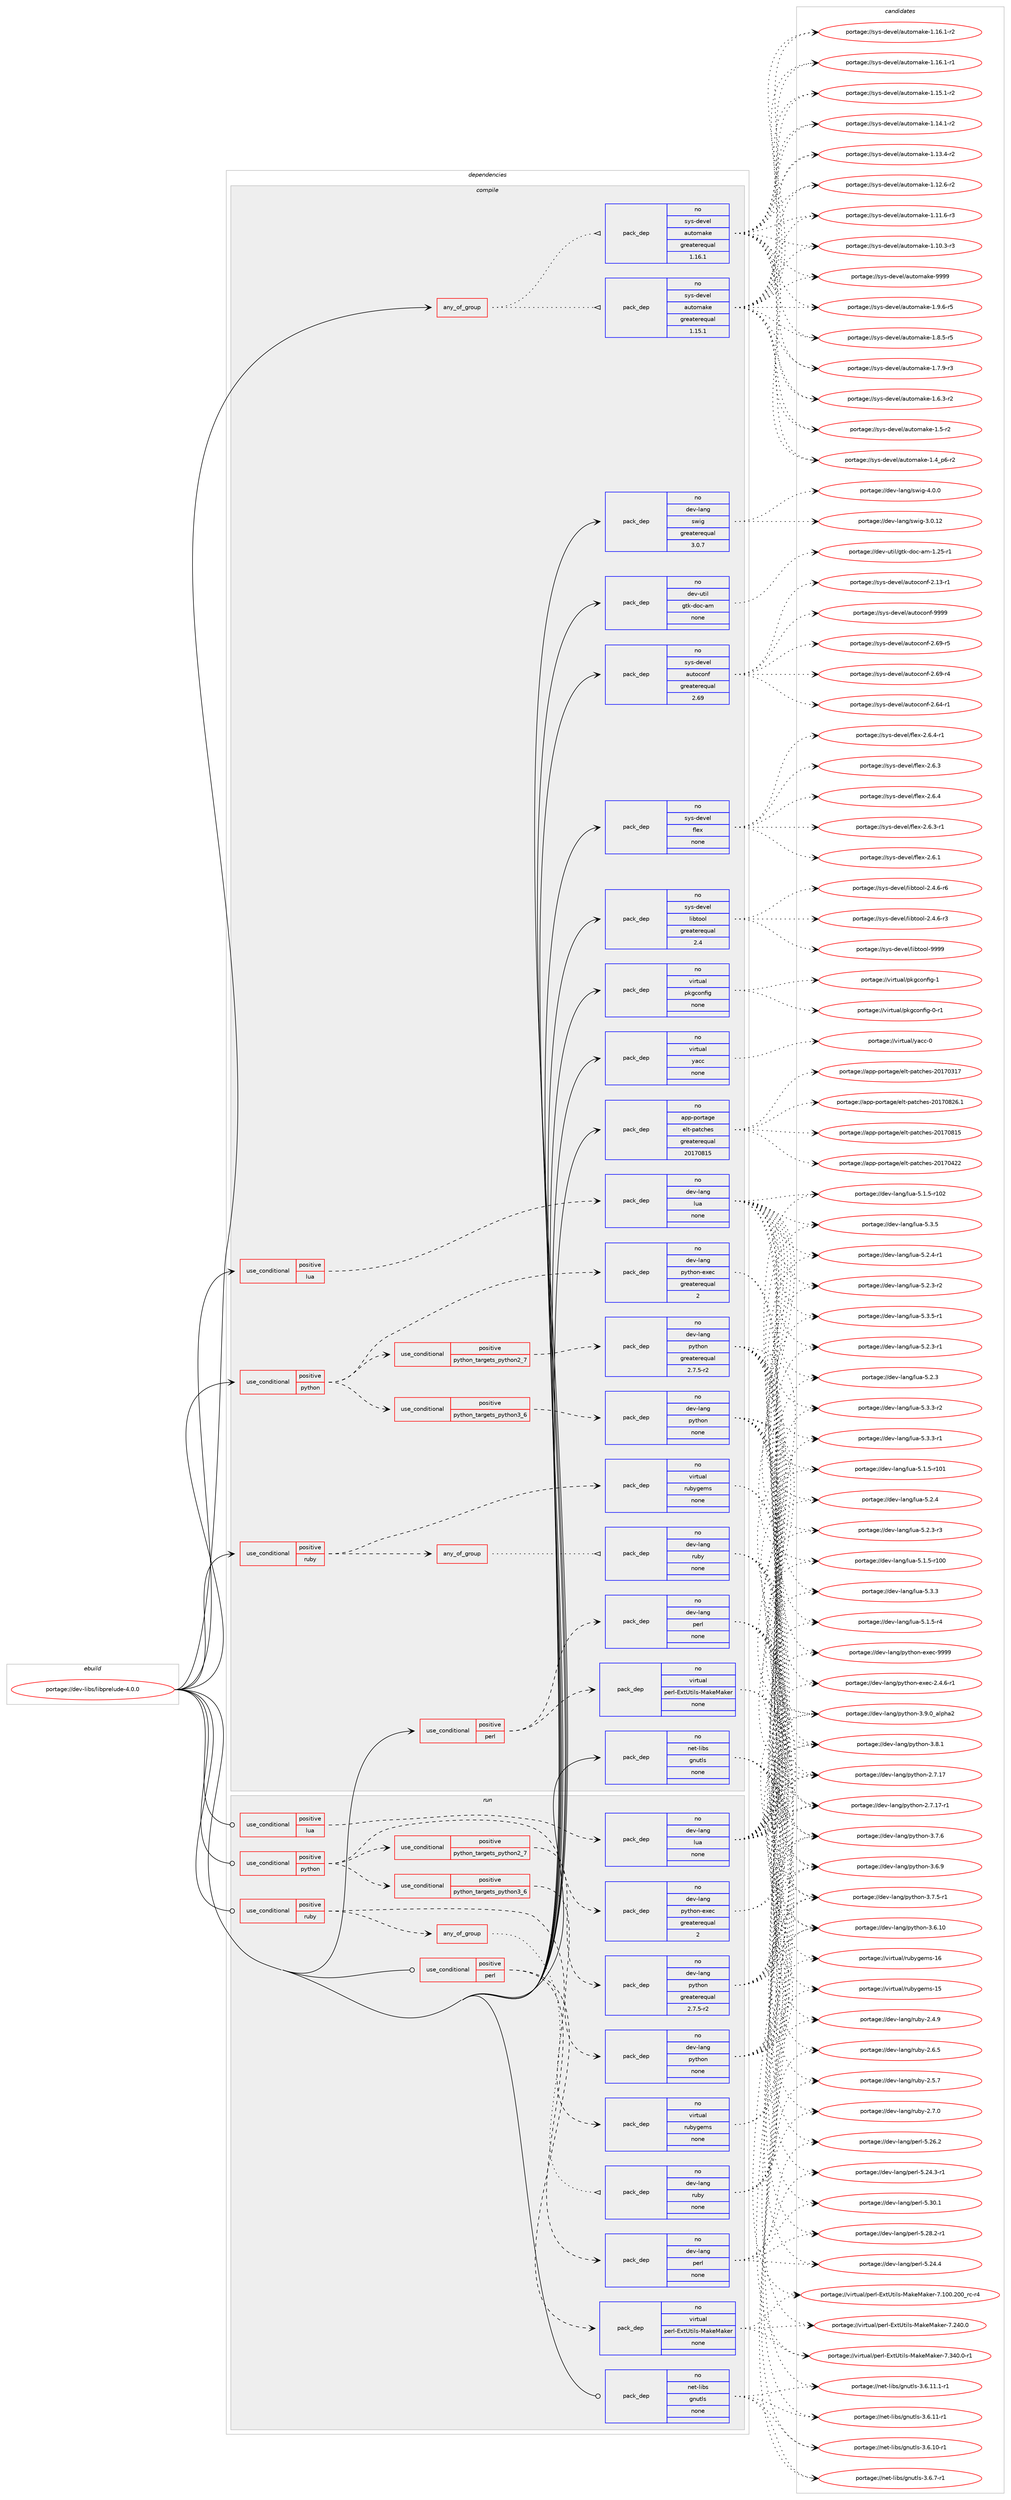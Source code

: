 digraph prolog {

# *************
# Graph options
# *************

newrank=true;
concentrate=true;
compound=true;
graph [rankdir=LR,fontname=Helvetica,fontsize=10,ranksep=1.5];#, ranksep=2.5, nodesep=0.2];
edge  [arrowhead=vee];
node  [fontname=Helvetica,fontsize=10];

# **********
# The ebuild
# **********

subgraph cluster_leftcol {
color=gray;
label=<<i>ebuild</i>>;
id [label="portage://dev-libs/libprelude-4.0.0", color=red, width=4, href="../dev-libs/libprelude-4.0.0.svg"];
}

# ****************
# The dependencies
# ****************

subgraph cluster_midcol {
color=gray;
label=<<i>dependencies</i>>;
subgraph cluster_compile {
fillcolor="#eeeeee";
style=filled;
label=<<i>compile</i>>;
subgraph any5008 {
dependency511164 [label=<<TABLE BORDER="0" CELLBORDER="1" CELLSPACING="0" CELLPADDING="4"><TR><TD CELLPADDING="10">any_of_group</TD></TR></TABLE>>, shape=none, color=red];subgraph pack380959 {
dependency511165 [label=<<TABLE BORDER="0" CELLBORDER="1" CELLSPACING="0" CELLPADDING="4" WIDTH="220"><TR><TD ROWSPAN="6" CELLPADDING="30">pack_dep</TD></TR><TR><TD WIDTH="110">no</TD></TR><TR><TD>sys-devel</TD></TR><TR><TD>automake</TD></TR><TR><TD>greaterequal</TD></TR><TR><TD>1.16.1</TD></TR></TABLE>>, shape=none, color=blue];
}
dependency511164:e -> dependency511165:w [weight=20,style="dotted",arrowhead="oinv"];
subgraph pack380960 {
dependency511166 [label=<<TABLE BORDER="0" CELLBORDER="1" CELLSPACING="0" CELLPADDING="4" WIDTH="220"><TR><TD ROWSPAN="6" CELLPADDING="30">pack_dep</TD></TR><TR><TD WIDTH="110">no</TD></TR><TR><TD>sys-devel</TD></TR><TR><TD>automake</TD></TR><TR><TD>greaterequal</TD></TR><TR><TD>1.15.1</TD></TR></TABLE>>, shape=none, color=blue];
}
dependency511164:e -> dependency511166:w [weight=20,style="dotted",arrowhead="oinv"];
}
id:e -> dependency511164:w [weight=20,style="solid",arrowhead="vee"];
subgraph cond124962 {
dependency511167 [label=<<TABLE BORDER="0" CELLBORDER="1" CELLSPACING="0" CELLPADDING="4"><TR><TD ROWSPAN="3" CELLPADDING="10">use_conditional</TD></TR><TR><TD>positive</TD></TR><TR><TD>lua</TD></TR></TABLE>>, shape=none, color=red];
subgraph pack380961 {
dependency511168 [label=<<TABLE BORDER="0" CELLBORDER="1" CELLSPACING="0" CELLPADDING="4" WIDTH="220"><TR><TD ROWSPAN="6" CELLPADDING="30">pack_dep</TD></TR><TR><TD WIDTH="110">no</TD></TR><TR><TD>dev-lang</TD></TR><TR><TD>lua</TD></TR><TR><TD>none</TD></TR><TR><TD></TD></TR></TABLE>>, shape=none, color=blue];
}
dependency511167:e -> dependency511168:w [weight=20,style="dashed",arrowhead="vee"];
}
id:e -> dependency511167:w [weight=20,style="solid",arrowhead="vee"];
subgraph cond124963 {
dependency511169 [label=<<TABLE BORDER="0" CELLBORDER="1" CELLSPACING="0" CELLPADDING="4"><TR><TD ROWSPAN="3" CELLPADDING="10">use_conditional</TD></TR><TR><TD>positive</TD></TR><TR><TD>perl</TD></TR></TABLE>>, shape=none, color=red];
subgraph pack380962 {
dependency511170 [label=<<TABLE BORDER="0" CELLBORDER="1" CELLSPACING="0" CELLPADDING="4" WIDTH="220"><TR><TD ROWSPAN="6" CELLPADDING="30">pack_dep</TD></TR><TR><TD WIDTH="110">no</TD></TR><TR><TD>dev-lang</TD></TR><TR><TD>perl</TD></TR><TR><TD>none</TD></TR><TR><TD></TD></TR></TABLE>>, shape=none, color=blue];
}
dependency511169:e -> dependency511170:w [weight=20,style="dashed",arrowhead="vee"];
subgraph pack380963 {
dependency511171 [label=<<TABLE BORDER="0" CELLBORDER="1" CELLSPACING="0" CELLPADDING="4" WIDTH="220"><TR><TD ROWSPAN="6" CELLPADDING="30">pack_dep</TD></TR><TR><TD WIDTH="110">no</TD></TR><TR><TD>virtual</TD></TR><TR><TD>perl-ExtUtils-MakeMaker</TD></TR><TR><TD>none</TD></TR><TR><TD></TD></TR></TABLE>>, shape=none, color=blue];
}
dependency511169:e -> dependency511171:w [weight=20,style="dashed",arrowhead="vee"];
}
id:e -> dependency511169:w [weight=20,style="solid",arrowhead="vee"];
subgraph cond124964 {
dependency511172 [label=<<TABLE BORDER="0" CELLBORDER="1" CELLSPACING="0" CELLPADDING="4"><TR><TD ROWSPAN="3" CELLPADDING="10">use_conditional</TD></TR><TR><TD>positive</TD></TR><TR><TD>python</TD></TR></TABLE>>, shape=none, color=red];
subgraph cond124965 {
dependency511173 [label=<<TABLE BORDER="0" CELLBORDER="1" CELLSPACING="0" CELLPADDING="4"><TR><TD ROWSPAN="3" CELLPADDING="10">use_conditional</TD></TR><TR><TD>positive</TD></TR><TR><TD>python_targets_python2_7</TD></TR></TABLE>>, shape=none, color=red];
subgraph pack380964 {
dependency511174 [label=<<TABLE BORDER="0" CELLBORDER="1" CELLSPACING="0" CELLPADDING="4" WIDTH="220"><TR><TD ROWSPAN="6" CELLPADDING="30">pack_dep</TD></TR><TR><TD WIDTH="110">no</TD></TR><TR><TD>dev-lang</TD></TR><TR><TD>python</TD></TR><TR><TD>greaterequal</TD></TR><TR><TD>2.7.5-r2</TD></TR></TABLE>>, shape=none, color=blue];
}
dependency511173:e -> dependency511174:w [weight=20,style="dashed",arrowhead="vee"];
}
dependency511172:e -> dependency511173:w [weight=20,style="dashed",arrowhead="vee"];
subgraph cond124966 {
dependency511175 [label=<<TABLE BORDER="0" CELLBORDER="1" CELLSPACING="0" CELLPADDING="4"><TR><TD ROWSPAN="3" CELLPADDING="10">use_conditional</TD></TR><TR><TD>positive</TD></TR><TR><TD>python_targets_python3_6</TD></TR></TABLE>>, shape=none, color=red];
subgraph pack380965 {
dependency511176 [label=<<TABLE BORDER="0" CELLBORDER="1" CELLSPACING="0" CELLPADDING="4" WIDTH="220"><TR><TD ROWSPAN="6" CELLPADDING="30">pack_dep</TD></TR><TR><TD WIDTH="110">no</TD></TR><TR><TD>dev-lang</TD></TR><TR><TD>python</TD></TR><TR><TD>none</TD></TR><TR><TD></TD></TR></TABLE>>, shape=none, color=blue];
}
dependency511175:e -> dependency511176:w [weight=20,style="dashed",arrowhead="vee"];
}
dependency511172:e -> dependency511175:w [weight=20,style="dashed",arrowhead="vee"];
subgraph pack380966 {
dependency511177 [label=<<TABLE BORDER="0" CELLBORDER="1" CELLSPACING="0" CELLPADDING="4" WIDTH="220"><TR><TD ROWSPAN="6" CELLPADDING="30">pack_dep</TD></TR><TR><TD WIDTH="110">no</TD></TR><TR><TD>dev-lang</TD></TR><TR><TD>python-exec</TD></TR><TR><TD>greaterequal</TD></TR><TR><TD>2</TD></TR></TABLE>>, shape=none, color=blue];
}
dependency511172:e -> dependency511177:w [weight=20,style="dashed",arrowhead="vee"];
}
id:e -> dependency511172:w [weight=20,style="solid",arrowhead="vee"];
subgraph cond124967 {
dependency511178 [label=<<TABLE BORDER="0" CELLBORDER="1" CELLSPACING="0" CELLPADDING="4"><TR><TD ROWSPAN="3" CELLPADDING="10">use_conditional</TD></TR><TR><TD>positive</TD></TR><TR><TD>ruby</TD></TR></TABLE>>, shape=none, color=red];
subgraph any5009 {
dependency511179 [label=<<TABLE BORDER="0" CELLBORDER="1" CELLSPACING="0" CELLPADDING="4"><TR><TD CELLPADDING="10">any_of_group</TD></TR></TABLE>>, shape=none, color=red];subgraph pack380967 {
dependency511180 [label=<<TABLE BORDER="0" CELLBORDER="1" CELLSPACING="0" CELLPADDING="4" WIDTH="220"><TR><TD ROWSPAN="6" CELLPADDING="30">pack_dep</TD></TR><TR><TD WIDTH="110">no</TD></TR><TR><TD>dev-lang</TD></TR><TR><TD>ruby</TD></TR><TR><TD>none</TD></TR><TR><TD></TD></TR></TABLE>>, shape=none, color=blue];
}
dependency511179:e -> dependency511180:w [weight=20,style="dotted",arrowhead="oinv"];
}
dependency511178:e -> dependency511179:w [weight=20,style="dashed",arrowhead="vee"];
subgraph pack380968 {
dependency511181 [label=<<TABLE BORDER="0" CELLBORDER="1" CELLSPACING="0" CELLPADDING="4" WIDTH="220"><TR><TD ROWSPAN="6" CELLPADDING="30">pack_dep</TD></TR><TR><TD WIDTH="110">no</TD></TR><TR><TD>virtual</TD></TR><TR><TD>rubygems</TD></TR><TR><TD>none</TD></TR><TR><TD></TD></TR></TABLE>>, shape=none, color=blue];
}
dependency511178:e -> dependency511181:w [weight=20,style="dashed",arrowhead="vee"];
}
id:e -> dependency511178:w [weight=20,style="solid",arrowhead="vee"];
subgraph pack380969 {
dependency511182 [label=<<TABLE BORDER="0" CELLBORDER="1" CELLSPACING="0" CELLPADDING="4" WIDTH="220"><TR><TD ROWSPAN="6" CELLPADDING="30">pack_dep</TD></TR><TR><TD WIDTH="110">no</TD></TR><TR><TD>app-portage</TD></TR><TR><TD>elt-patches</TD></TR><TR><TD>greaterequal</TD></TR><TR><TD>20170815</TD></TR></TABLE>>, shape=none, color=blue];
}
id:e -> dependency511182:w [weight=20,style="solid",arrowhead="vee"];
subgraph pack380970 {
dependency511183 [label=<<TABLE BORDER="0" CELLBORDER="1" CELLSPACING="0" CELLPADDING="4" WIDTH="220"><TR><TD ROWSPAN="6" CELLPADDING="30">pack_dep</TD></TR><TR><TD WIDTH="110">no</TD></TR><TR><TD>dev-lang</TD></TR><TR><TD>swig</TD></TR><TR><TD>greaterequal</TD></TR><TR><TD>3.0.7</TD></TR></TABLE>>, shape=none, color=blue];
}
id:e -> dependency511183:w [weight=20,style="solid",arrowhead="vee"];
subgraph pack380971 {
dependency511184 [label=<<TABLE BORDER="0" CELLBORDER="1" CELLSPACING="0" CELLPADDING="4" WIDTH="220"><TR><TD ROWSPAN="6" CELLPADDING="30">pack_dep</TD></TR><TR><TD WIDTH="110">no</TD></TR><TR><TD>dev-util</TD></TR><TR><TD>gtk-doc-am</TD></TR><TR><TD>none</TD></TR><TR><TD></TD></TR></TABLE>>, shape=none, color=blue];
}
id:e -> dependency511184:w [weight=20,style="solid",arrowhead="vee"];
subgraph pack380972 {
dependency511185 [label=<<TABLE BORDER="0" CELLBORDER="1" CELLSPACING="0" CELLPADDING="4" WIDTH="220"><TR><TD ROWSPAN="6" CELLPADDING="30">pack_dep</TD></TR><TR><TD WIDTH="110">no</TD></TR><TR><TD>net-libs</TD></TR><TR><TD>gnutls</TD></TR><TR><TD>none</TD></TR><TR><TD></TD></TR></TABLE>>, shape=none, color=blue];
}
id:e -> dependency511185:w [weight=20,style="solid",arrowhead="vee"];
subgraph pack380973 {
dependency511186 [label=<<TABLE BORDER="0" CELLBORDER="1" CELLSPACING="0" CELLPADDING="4" WIDTH="220"><TR><TD ROWSPAN="6" CELLPADDING="30">pack_dep</TD></TR><TR><TD WIDTH="110">no</TD></TR><TR><TD>sys-devel</TD></TR><TR><TD>autoconf</TD></TR><TR><TD>greaterequal</TD></TR><TR><TD>2.69</TD></TR></TABLE>>, shape=none, color=blue];
}
id:e -> dependency511186:w [weight=20,style="solid",arrowhead="vee"];
subgraph pack380974 {
dependency511187 [label=<<TABLE BORDER="0" CELLBORDER="1" CELLSPACING="0" CELLPADDING="4" WIDTH="220"><TR><TD ROWSPAN="6" CELLPADDING="30">pack_dep</TD></TR><TR><TD WIDTH="110">no</TD></TR><TR><TD>sys-devel</TD></TR><TR><TD>flex</TD></TR><TR><TD>none</TD></TR><TR><TD></TD></TR></TABLE>>, shape=none, color=blue];
}
id:e -> dependency511187:w [weight=20,style="solid",arrowhead="vee"];
subgraph pack380975 {
dependency511188 [label=<<TABLE BORDER="0" CELLBORDER="1" CELLSPACING="0" CELLPADDING="4" WIDTH="220"><TR><TD ROWSPAN="6" CELLPADDING="30">pack_dep</TD></TR><TR><TD WIDTH="110">no</TD></TR><TR><TD>sys-devel</TD></TR><TR><TD>libtool</TD></TR><TR><TD>greaterequal</TD></TR><TR><TD>2.4</TD></TR></TABLE>>, shape=none, color=blue];
}
id:e -> dependency511188:w [weight=20,style="solid",arrowhead="vee"];
subgraph pack380976 {
dependency511189 [label=<<TABLE BORDER="0" CELLBORDER="1" CELLSPACING="0" CELLPADDING="4" WIDTH="220"><TR><TD ROWSPAN="6" CELLPADDING="30">pack_dep</TD></TR><TR><TD WIDTH="110">no</TD></TR><TR><TD>virtual</TD></TR><TR><TD>pkgconfig</TD></TR><TR><TD>none</TD></TR><TR><TD></TD></TR></TABLE>>, shape=none, color=blue];
}
id:e -> dependency511189:w [weight=20,style="solid",arrowhead="vee"];
subgraph pack380977 {
dependency511190 [label=<<TABLE BORDER="0" CELLBORDER="1" CELLSPACING="0" CELLPADDING="4" WIDTH="220"><TR><TD ROWSPAN="6" CELLPADDING="30">pack_dep</TD></TR><TR><TD WIDTH="110">no</TD></TR><TR><TD>virtual</TD></TR><TR><TD>yacc</TD></TR><TR><TD>none</TD></TR><TR><TD></TD></TR></TABLE>>, shape=none, color=blue];
}
id:e -> dependency511190:w [weight=20,style="solid",arrowhead="vee"];
}
subgraph cluster_compileandrun {
fillcolor="#eeeeee";
style=filled;
label=<<i>compile and run</i>>;
}
subgraph cluster_run {
fillcolor="#eeeeee";
style=filled;
label=<<i>run</i>>;
subgraph cond124968 {
dependency511191 [label=<<TABLE BORDER="0" CELLBORDER="1" CELLSPACING="0" CELLPADDING="4"><TR><TD ROWSPAN="3" CELLPADDING="10">use_conditional</TD></TR><TR><TD>positive</TD></TR><TR><TD>lua</TD></TR></TABLE>>, shape=none, color=red];
subgraph pack380978 {
dependency511192 [label=<<TABLE BORDER="0" CELLBORDER="1" CELLSPACING="0" CELLPADDING="4" WIDTH="220"><TR><TD ROWSPAN="6" CELLPADDING="30">pack_dep</TD></TR><TR><TD WIDTH="110">no</TD></TR><TR><TD>dev-lang</TD></TR><TR><TD>lua</TD></TR><TR><TD>none</TD></TR><TR><TD></TD></TR></TABLE>>, shape=none, color=blue];
}
dependency511191:e -> dependency511192:w [weight=20,style="dashed",arrowhead="vee"];
}
id:e -> dependency511191:w [weight=20,style="solid",arrowhead="odot"];
subgraph cond124969 {
dependency511193 [label=<<TABLE BORDER="0" CELLBORDER="1" CELLSPACING="0" CELLPADDING="4"><TR><TD ROWSPAN="3" CELLPADDING="10">use_conditional</TD></TR><TR><TD>positive</TD></TR><TR><TD>perl</TD></TR></TABLE>>, shape=none, color=red];
subgraph pack380979 {
dependency511194 [label=<<TABLE BORDER="0" CELLBORDER="1" CELLSPACING="0" CELLPADDING="4" WIDTH="220"><TR><TD ROWSPAN="6" CELLPADDING="30">pack_dep</TD></TR><TR><TD WIDTH="110">no</TD></TR><TR><TD>dev-lang</TD></TR><TR><TD>perl</TD></TR><TR><TD>none</TD></TR><TR><TD></TD></TR></TABLE>>, shape=none, color=blue];
}
dependency511193:e -> dependency511194:w [weight=20,style="dashed",arrowhead="vee"];
subgraph pack380980 {
dependency511195 [label=<<TABLE BORDER="0" CELLBORDER="1" CELLSPACING="0" CELLPADDING="4" WIDTH="220"><TR><TD ROWSPAN="6" CELLPADDING="30">pack_dep</TD></TR><TR><TD WIDTH="110">no</TD></TR><TR><TD>virtual</TD></TR><TR><TD>perl-ExtUtils-MakeMaker</TD></TR><TR><TD>none</TD></TR><TR><TD></TD></TR></TABLE>>, shape=none, color=blue];
}
dependency511193:e -> dependency511195:w [weight=20,style="dashed",arrowhead="vee"];
}
id:e -> dependency511193:w [weight=20,style="solid",arrowhead="odot"];
subgraph cond124970 {
dependency511196 [label=<<TABLE BORDER="0" CELLBORDER="1" CELLSPACING="0" CELLPADDING="4"><TR><TD ROWSPAN="3" CELLPADDING="10">use_conditional</TD></TR><TR><TD>positive</TD></TR><TR><TD>python</TD></TR></TABLE>>, shape=none, color=red];
subgraph cond124971 {
dependency511197 [label=<<TABLE BORDER="0" CELLBORDER="1" CELLSPACING="0" CELLPADDING="4"><TR><TD ROWSPAN="3" CELLPADDING="10">use_conditional</TD></TR><TR><TD>positive</TD></TR><TR><TD>python_targets_python2_7</TD></TR></TABLE>>, shape=none, color=red];
subgraph pack380981 {
dependency511198 [label=<<TABLE BORDER="0" CELLBORDER="1" CELLSPACING="0" CELLPADDING="4" WIDTH="220"><TR><TD ROWSPAN="6" CELLPADDING="30">pack_dep</TD></TR><TR><TD WIDTH="110">no</TD></TR><TR><TD>dev-lang</TD></TR><TR><TD>python</TD></TR><TR><TD>greaterequal</TD></TR><TR><TD>2.7.5-r2</TD></TR></TABLE>>, shape=none, color=blue];
}
dependency511197:e -> dependency511198:w [weight=20,style="dashed",arrowhead="vee"];
}
dependency511196:e -> dependency511197:w [weight=20,style="dashed",arrowhead="vee"];
subgraph cond124972 {
dependency511199 [label=<<TABLE BORDER="0" CELLBORDER="1" CELLSPACING="0" CELLPADDING="4"><TR><TD ROWSPAN="3" CELLPADDING="10">use_conditional</TD></TR><TR><TD>positive</TD></TR><TR><TD>python_targets_python3_6</TD></TR></TABLE>>, shape=none, color=red];
subgraph pack380982 {
dependency511200 [label=<<TABLE BORDER="0" CELLBORDER="1" CELLSPACING="0" CELLPADDING="4" WIDTH="220"><TR><TD ROWSPAN="6" CELLPADDING="30">pack_dep</TD></TR><TR><TD WIDTH="110">no</TD></TR><TR><TD>dev-lang</TD></TR><TR><TD>python</TD></TR><TR><TD>none</TD></TR><TR><TD></TD></TR></TABLE>>, shape=none, color=blue];
}
dependency511199:e -> dependency511200:w [weight=20,style="dashed",arrowhead="vee"];
}
dependency511196:e -> dependency511199:w [weight=20,style="dashed",arrowhead="vee"];
subgraph pack380983 {
dependency511201 [label=<<TABLE BORDER="0" CELLBORDER="1" CELLSPACING="0" CELLPADDING="4" WIDTH="220"><TR><TD ROWSPAN="6" CELLPADDING="30">pack_dep</TD></TR><TR><TD WIDTH="110">no</TD></TR><TR><TD>dev-lang</TD></TR><TR><TD>python-exec</TD></TR><TR><TD>greaterequal</TD></TR><TR><TD>2</TD></TR></TABLE>>, shape=none, color=blue];
}
dependency511196:e -> dependency511201:w [weight=20,style="dashed",arrowhead="vee"];
}
id:e -> dependency511196:w [weight=20,style="solid",arrowhead="odot"];
subgraph cond124973 {
dependency511202 [label=<<TABLE BORDER="0" CELLBORDER="1" CELLSPACING="0" CELLPADDING="4"><TR><TD ROWSPAN="3" CELLPADDING="10">use_conditional</TD></TR><TR><TD>positive</TD></TR><TR><TD>ruby</TD></TR></TABLE>>, shape=none, color=red];
subgraph any5010 {
dependency511203 [label=<<TABLE BORDER="0" CELLBORDER="1" CELLSPACING="0" CELLPADDING="4"><TR><TD CELLPADDING="10">any_of_group</TD></TR></TABLE>>, shape=none, color=red];subgraph pack380984 {
dependency511204 [label=<<TABLE BORDER="0" CELLBORDER="1" CELLSPACING="0" CELLPADDING="4" WIDTH="220"><TR><TD ROWSPAN="6" CELLPADDING="30">pack_dep</TD></TR><TR><TD WIDTH="110">no</TD></TR><TR><TD>dev-lang</TD></TR><TR><TD>ruby</TD></TR><TR><TD>none</TD></TR><TR><TD></TD></TR></TABLE>>, shape=none, color=blue];
}
dependency511203:e -> dependency511204:w [weight=20,style="dotted",arrowhead="oinv"];
}
dependency511202:e -> dependency511203:w [weight=20,style="dashed",arrowhead="vee"];
subgraph pack380985 {
dependency511205 [label=<<TABLE BORDER="0" CELLBORDER="1" CELLSPACING="0" CELLPADDING="4" WIDTH="220"><TR><TD ROWSPAN="6" CELLPADDING="30">pack_dep</TD></TR><TR><TD WIDTH="110">no</TD></TR><TR><TD>virtual</TD></TR><TR><TD>rubygems</TD></TR><TR><TD>none</TD></TR><TR><TD></TD></TR></TABLE>>, shape=none, color=blue];
}
dependency511202:e -> dependency511205:w [weight=20,style="dashed",arrowhead="vee"];
}
id:e -> dependency511202:w [weight=20,style="solid",arrowhead="odot"];
subgraph pack380986 {
dependency511206 [label=<<TABLE BORDER="0" CELLBORDER="1" CELLSPACING="0" CELLPADDING="4" WIDTH="220"><TR><TD ROWSPAN="6" CELLPADDING="30">pack_dep</TD></TR><TR><TD WIDTH="110">no</TD></TR><TR><TD>net-libs</TD></TR><TR><TD>gnutls</TD></TR><TR><TD>none</TD></TR><TR><TD></TD></TR></TABLE>>, shape=none, color=blue];
}
id:e -> dependency511206:w [weight=20,style="solid",arrowhead="odot"];
}
}

# **************
# The candidates
# **************

subgraph cluster_choices {
rank=same;
color=gray;
label=<<i>candidates</i>>;

subgraph choice380959 {
color=black;
nodesep=1;
choice115121115451001011181011084797117116111109971071014557575757 [label="portage://sys-devel/automake-9999", color=red, width=4,href="../sys-devel/automake-9999.svg"];
choice115121115451001011181011084797117116111109971071014549465746544511453 [label="portage://sys-devel/automake-1.9.6-r5", color=red, width=4,href="../sys-devel/automake-1.9.6-r5.svg"];
choice115121115451001011181011084797117116111109971071014549465646534511453 [label="portage://sys-devel/automake-1.8.5-r5", color=red, width=4,href="../sys-devel/automake-1.8.5-r5.svg"];
choice115121115451001011181011084797117116111109971071014549465546574511451 [label="portage://sys-devel/automake-1.7.9-r3", color=red, width=4,href="../sys-devel/automake-1.7.9-r3.svg"];
choice115121115451001011181011084797117116111109971071014549465446514511450 [label="portage://sys-devel/automake-1.6.3-r2", color=red, width=4,href="../sys-devel/automake-1.6.3-r2.svg"];
choice11512111545100101118101108479711711611110997107101454946534511450 [label="portage://sys-devel/automake-1.5-r2", color=red, width=4,href="../sys-devel/automake-1.5-r2.svg"];
choice115121115451001011181011084797117116111109971071014549465295112544511450 [label="portage://sys-devel/automake-1.4_p6-r2", color=red, width=4,href="../sys-devel/automake-1.4_p6-r2.svg"];
choice11512111545100101118101108479711711611110997107101454946495446494511450 [label="portage://sys-devel/automake-1.16.1-r2", color=red, width=4,href="../sys-devel/automake-1.16.1-r2.svg"];
choice11512111545100101118101108479711711611110997107101454946495446494511449 [label="portage://sys-devel/automake-1.16.1-r1", color=red, width=4,href="../sys-devel/automake-1.16.1-r1.svg"];
choice11512111545100101118101108479711711611110997107101454946495346494511450 [label="portage://sys-devel/automake-1.15.1-r2", color=red, width=4,href="../sys-devel/automake-1.15.1-r2.svg"];
choice11512111545100101118101108479711711611110997107101454946495246494511450 [label="portage://sys-devel/automake-1.14.1-r2", color=red, width=4,href="../sys-devel/automake-1.14.1-r2.svg"];
choice11512111545100101118101108479711711611110997107101454946495146524511450 [label="portage://sys-devel/automake-1.13.4-r2", color=red, width=4,href="../sys-devel/automake-1.13.4-r2.svg"];
choice11512111545100101118101108479711711611110997107101454946495046544511450 [label="portage://sys-devel/automake-1.12.6-r2", color=red, width=4,href="../sys-devel/automake-1.12.6-r2.svg"];
choice11512111545100101118101108479711711611110997107101454946494946544511451 [label="portage://sys-devel/automake-1.11.6-r3", color=red, width=4,href="../sys-devel/automake-1.11.6-r3.svg"];
choice11512111545100101118101108479711711611110997107101454946494846514511451 [label="portage://sys-devel/automake-1.10.3-r3", color=red, width=4,href="../sys-devel/automake-1.10.3-r3.svg"];
dependency511165:e -> choice115121115451001011181011084797117116111109971071014557575757:w [style=dotted,weight="100"];
dependency511165:e -> choice115121115451001011181011084797117116111109971071014549465746544511453:w [style=dotted,weight="100"];
dependency511165:e -> choice115121115451001011181011084797117116111109971071014549465646534511453:w [style=dotted,weight="100"];
dependency511165:e -> choice115121115451001011181011084797117116111109971071014549465546574511451:w [style=dotted,weight="100"];
dependency511165:e -> choice115121115451001011181011084797117116111109971071014549465446514511450:w [style=dotted,weight="100"];
dependency511165:e -> choice11512111545100101118101108479711711611110997107101454946534511450:w [style=dotted,weight="100"];
dependency511165:e -> choice115121115451001011181011084797117116111109971071014549465295112544511450:w [style=dotted,weight="100"];
dependency511165:e -> choice11512111545100101118101108479711711611110997107101454946495446494511450:w [style=dotted,weight="100"];
dependency511165:e -> choice11512111545100101118101108479711711611110997107101454946495446494511449:w [style=dotted,weight="100"];
dependency511165:e -> choice11512111545100101118101108479711711611110997107101454946495346494511450:w [style=dotted,weight="100"];
dependency511165:e -> choice11512111545100101118101108479711711611110997107101454946495246494511450:w [style=dotted,weight="100"];
dependency511165:e -> choice11512111545100101118101108479711711611110997107101454946495146524511450:w [style=dotted,weight="100"];
dependency511165:e -> choice11512111545100101118101108479711711611110997107101454946495046544511450:w [style=dotted,weight="100"];
dependency511165:e -> choice11512111545100101118101108479711711611110997107101454946494946544511451:w [style=dotted,weight="100"];
dependency511165:e -> choice11512111545100101118101108479711711611110997107101454946494846514511451:w [style=dotted,weight="100"];
}
subgraph choice380960 {
color=black;
nodesep=1;
choice115121115451001011181011084797117116111109971071014557575757 [label="portage://sys-devel/automake-9999", color=red, width=4,href="../sys-devel/automake-9999.svg"];
choice115121115451001011181011084797117116111109971071014549465746544511453 [label="portage://sys-devel/automake-1.9.6-r5", color=red, width=4,href="../sys-devel/automake-1.9.6-r5.svg"];
choice115121115451001011181011084797117116111109971071014549465646534511453 [label="portage://sys-devel/automake-1.8.5-r5", color=red, width=4,href="../sys-devel/automake-1.8.5-r5.svg"];
choice115121115451001011181011084797117116111109971071014549465546574511451 [label="portage://sys-devel/automake-1.7.9-r3", color=red, width=4,href="../sys-devel/automake-1.7.9-r3.svg"];
choice115121115451001011181011084797117116111109971071014549465446514511450 [label="portage://sys-devel/automake-1.6.3-r2", color=red, width=4,href="../sys-devel/automake-1.6.3-r2.svg"];
choice11512111545100101118101108479711711611110997107101454946534511450 [label="portage://sys-devel/automake-1.5-r2", color=red, width=4,href="../sys-devel/automake-1.5-r2.svg"];
choice115121115451001011181011084797117116111109971071014549465295112544511450 [label="portage://sys-devel/automake-1.4_p6-r2", color=red, width=4,href="../sys-devel/automake-1.4_p6-r2.svg"];
choice11512111545100101118101108479711711611110997107101454946495446494511450 [label="portage://sys-devel/automake-1.16.1-r2", color=red, width=4,href="../sys-devel/automake-1.16.1-r2.svg"];
choice11512111545100101118101108479711711611110997107101454946495446494511449 [label="portage://sys-devel/automake-1.16.1-r1", color=red, width=4,href="../sys-devel/automake-1.16.1-r1.svg"];
choice11512111545100101118101108479711711611110997107101454946495346494511450 [label="portage://sys-devel/automake-1.15.1-r2", color=red, width=4,href="../sys-devel/automake-1.15.1-r2.svg"];
choice11512111545100101118101108479711711611110997107101454946495246494511450 [label="portage://sys-devel/automake-1.14.1-r2", color=red, width=4,href="../sys-devel/automake-1.14.1-r2.svg"];
choice11512111545100101118101108479711711611110997107101454946495146524511450 [label="portage://sys-devel/automake-1.13.4-r2", color=red, width=4,href="../sys-devel/automake-1.13.4-r2.svg"];
choice11512111545100101118101108479711711611110997107101454946495046544511450 [label="portage://sys-devel/automake-1.12.6-r2", color=red, width=4,href="../sys-devel/automake-1.12.6-r2.svg"];
choice11512111545100101118101108479711711611110997107101454946494946544511451 [label="portage://sys-devel/automake-1.11.6-r3", color=red, width=4,href="../sys-devel/automake-1.11.6-r3.svg"];
choice11512111545100101118101108479711711611110997107101454946494846514511451 [label="portage://sys-devel/automake-1.10.3-r3", color=red, width=4,href="../sys-devel/automake-1.10.3-r3.svg"];
dependency511166:e -> choice115121115451001011181011084797117116111109971071014557575757:w [style=dotted,weight="100"];
dependency511166:e -> choice115121115451001011181011084797117116111109971071014549465746544511453:w [style=dotted,weight="100"];
dependency511166:e -> choice115121115451001011181011084797117116111109971071014549465646534511453:w [style=dotted,weight="100"];
dependency511166:e -> choice115121115451001011181011084797117116111109971071014549465546574511451:w [style=dotted,weight="100"];
dependency511166:e -> choice115121115451001011181011084797117116111109971071014549465446514511450:w [style=dotted,weight="100"];
dependency511166:e -> choice11512111545100101118101108479711711611110997107101454946534511450:w [style=dotted,weight="100"];
dependency511166:e -> choice115121115451001011181011084797117116111109971071014549465295112544511450:w [style=dotted,weight="100"];
dependency511166:e -> choice11512111545100101118101108479711711611110997107101454946495446494511450:w [style=dotted,weight="100"];
dependency511166:e -> choice11512111545100101118101108479711711611110997107101454946495446494511449:w [style=dotted,weight="100"];
dependency511166:e -> choice11512111545100101118101108479711711611110997107101454946495346494511450:w [style=dotted,weight="100"];
dependency511166:e -> choice11512111545100101118101108479711711611110997107101454946495246494511450:w [style=dotted,weight="100"];
dependency511166:e -> choice11512111545100101118101108479711711611110997107101454946495146524511450:w [style=dotted,weight="100"];
dependency511166:e -> choice11512111545100101118101108479711711611110997107101454946495046544511450:w [style=dotted,weight="100"];
dependency511166:e -> choice11512111545100101118101108479711711611110997107101454946494946544511451:w [style=dotted,weight="100"];
dependency511166:e -> choice11512111545100101118101108479711711611110997107101454946494846514511451:w [style=dotted,weight="100"];
}
subgraph choice380961 {
color=black;
nodesep=1;
choice100101118451089711010347108117974553465146534511449 [label="portage://dev-lang/lua-5.3.5-r1", color=red, width=4,href="../dev-lang/lua-5.3.5-r1.svg"];
choice10010111845108971101034710811797455346514653 [label="portage://dev-lang/lua-5.3.5", color=red, width=4,href="../dev-lang/lua-5.3.5.svg"];
choice100101118451089711010347108117974553465146514511450 [label="portage://dev-lang/lua-5.3.3-r2", color=red, width=4,href="../dev-lang/lua-5.3.3-r2.svg"];
choice100101118451089711010347108117974553465146514511449 [label="portage://dev-lang/lua-5.3.3-r1", color=red, width=4,href="../dev-lang/lua-5.3.3-r1.svg"];
choice10010111845108971101034710811797455346514651 [label="portage://dev-lang/lua-5.3.3", color=red, width=4,href="../dev-lang/lua-5.3.3.svg"];
choice100101118451089711010347108117974553465046524511449 [label="portage://dev-lang/lua-5.2.4-r1", color=red, width=4,href="../dev-lang/lua-5.2.4-r1.svg"];
choice10010111845108971101034710811797455346504652 [label="portage://dev-lang/lua-5.2.4", color=red, width=4,href="../dev-lang/lua-5.2.4.svg"];
choice100101118451089711010347108117974553465046514511451 [label="portage://dev-lang/lua-5.2.3-r3", color=red, width=4,href="../dev-lang/lua-5.2.3-r3.svg"];
choice100101118451089711010347108117974553465046514511450 [label="portage://dev-lang/lua-5.2.3-r2", color=red, width=4,href="../dev-lang/lua-5.2.3-r2.svg"];
choice100101118451089711010347108117974553465046514511449 [label="portage://dev-lang/lua-5.2.3-r1", color=red, width=4,href="../dev-lang/lua-5.2.3-r1.svg"];
choice10010111845108971101034710811797455346504651 [label="portage://dev-lang/lua-5.2.3", color=red, width=4,href="../dev-lang/lua-5.2.3.svg"];
choice100101118451089711010347108117974553464946534511452 [label="portage://dev-lang/lua-5.1.5-r4", color=red, width=4,href="../dev-lang/lua-5.1.5-r4.svg"];
choice1001011184510897110103471081179745534649465345114494850 [label="portage://dev-lang/lua-5.1.5-r102", color=red, width=4,href="../dev-lang/lua-5.1.5-r102.svg"];
choice1001011184510897110103471081179745534649465345114494849 [label="portage://dev-lang/lua-5.1.5-r101", color=red, width=4,href="../dev-lang/lua-5.1.5-r101.svg"];
choice1001011184510897110103471081179745534649465345114494848 [label="portage://dev-lang/lua-5.1.5-r100", color=red, width=4,href="../dev-lang/lua-5.1.5-r100.svg"];
dependency511168:e -> choice100101118451089711010347108117974553465146534511449:w [style=dotted,weight="100"];
dependency511168:e -> choice10010111845108971101034710811797455346514653:w [style=dotted,weight="100"];
dependency511168:e -> choice100101118451089711010347108117974553465146514511450:w [style=dotted,weight="100"];
dependency511168:e -> choice100101118451089711010347108117974553465146514511449:w [style=dotted,weight="100"];
dependency511168:e -> choice10010111845108971101034710811797455346514651:w [style=dotted,weight="100"];
dependency511168:e -> choice100101118451089711010347108117974553465046524511449:w [style=dotted,weight="100"];
dependency511168:e -> choice10010111845108971101034710811797455346504652:w [style=dotted,weight="100"];
dependency511168:e -> choice100101118451089711010347108117974553465046514511451:w [style=dotted,weight="100"];
dependency511168:e -> choice100101118451089711010347108117974553465046514511450:w [style=dotted,weight="100"];
dependency511168:e -> choice100101118451089711010347108117974553465046514511449:w [style=dotted,weight="100"];
dependency511168:e -> choice10010111845108971101034710811797455346504651:w [style=dotted,weight="100"];
dependency511168:e -> choice100101118451089711010347108117974553464946534511452:w [style=dotted,weight="100"];
dependency511168:e -> choice1001011184510897110103471081179745534649465345114494850:w [style=dotted,weight="100"];
dependency511168:e -> choice1001011184510897110103471081179745534649465345114494849:w [style=dotted,weight="100"];
dependency511168:e -> choice1001011184510897110103471081179745534649465345114494848:w [style=dotted,weight="100"];
}
subgraph choice380962 {
color=black;
nodesep=1;
choice10010111845108971101034711210111410845534651484649 [label="portage://dev-lang/perl-5.30.1", color=red, width=4,href="../dev-lang/perl-5.30.1.svg"];
choice100101118451089711010347112101114108455346505646504511449 [label="portage://dev-lang/perl-5.28.2-r1", color=red, width=4,href="../dev-lang/perl-5.28.2-r1.svg"];
choice10010111845108971101034711210111410845534650544650 [label="portage://dev-lang/perl-5.26.2", color=red, width=4,href="../dev-lang/perl-5.26.2.svg"];
choice10010111845108971101034711210111410845534650524652 [label="portage://dev-lang/perl-5.24.4", color=red, width=4,href="../dev-lang/perl-5.24.4.svg"];
choice100101118451089711010347112101114108455346505246514511449 [label="portage://dev-lang/perl-5.24.3-r1", color=red, width=4,href="../dev-lang/perl-5.24.3-r1.svg"];
dependency511170:e -> choice10010111845108971101034711210111410845534651484649:w [style=dotted,weight="100"];
dependency511170:e -> choice100101118451089711010347112101114108455346505646504511449:w [style=dotted,weight="100"];
dependency511170:e -> choice10010111845108971101034711210111410845534650544650:w [style=dotted,weight="100"];
dependency511170:e -> choice10010111845108971101034711210111410845534650524652:w [style=dotted,weight="100"];
dependency511170:e -> choice100101118451089711010347112101114108455346505246514511449:w [style=dotted,weight="100"];
}
subgraph choice380963 {
color=black;
nodesep=1;
choice1181051141161179710847112101114108456912011685116105108115457797107101779710710111445554651524846484511449 [label="portage://virtual/perl-ExtUtils-MakeMaker-7.340.0-r1", color=red, width=4,href="../virtual/perl-ExtUtils-MakeMaker-7.340.0-r1.svg"];
choice118105114116117971084711210111410845691201168511610510811545779710710177971071011144555465052484648 [label="portage://virtual/perl-ExtUtils-MakeMaker-7.240.0", color=red, width=4,href="../virtual/perl-ExtUtils-MakeMaker-7.240.0.svg"];
choice118105114116117971084711210111410845691201168511610510811545779710710177971071011144555464948484650484895114994511452 [label="portage://virtual/perl-ExtUtils-MakeMaker-7.100.200_rc-r4", color=red, width=4,href="../virtual/perl-ExtUtils-MakeMaker-7.100.200_rc-r4.svg"];
dependency511171:e -> choice1181051141161179710847112101114108456912011685116105108115457797107101779710710111445554651524846484511449:w [style=dotted,weight="100"];
dependency511171:e -> choice118105114116117971084711210111410845691201168511610510811545779710710177971071011144555465052484648:w [style=dotted,weight="100"];
dependency511171:e -> choice118105114116117971084711210111410845691201168511610510811545779710710177971071011144555464948484650484895114994511452:w [style=dotted,weight="100"];
}
subgraph choice380964 {
color=black;
nodesep=1;
choice10010111845108971101034711212111610411111045514657464895971081121049750 [label="portage://dev-lang/python-3.9.0_alpha2", color=red, width=4,href="../dev-lang/python-3.9.0_alpha2.svg"];
choice100101118451089711010347112121116104111110455146564649 [label="portage://dev-lang/python-3.8.1", color=red, width=4,href="../dev-lang/python-3.8.1.svg"];
choice100101118451089711010347112121116104111110455146554654 [label="portage://dev-lang/python-3.7.6", color=red, width=4,href="../dev-lang/python-3.7.6.svg"];
choice1001011184510897110103471121211161041111104551465546534511449 [label="portage://dev-lang/python-3.7.5-r1", color=red, width=4,href="../dev-lang/python-3.7.5-r1.svg"];
choice100101118451089711010347112121116104111110455146544657 [label="portage://dev-lang/python-3.6.9", color=red, width=4,href="../dev-lang/python-3.6.9.svg"];
choice10010111845108971101034711212111610411111045514654464948 [label="portage://dev-lang/python-3.6.10", color=red, width=4,href="../dev-lang/python-3.6.10.svg"];
choice100101118451089711010347112121116104111110455046554649554511449 [label="portage://dev-lang/python-2.7.17-r1", color=red, width=4,href="../dev-lang/python-2.7.17-r1.svg"];
choice10010111845108971101034711212111610411111045504655464955 [label="portage://dev-lang/python-2.7.17", color=red, width=4,href="../dev-lang/python-2.7.17.svg"];
dependency511174:e -> choice10010111845108971101034711212111610411111045514657464895971081121049750:w [style=dotted,weight="100"];
dependency511174:e -> choice100101118451089711010347112121116104111110455146564649:w [style=dotted,weight="100"];
dependency511174:e -> choice100101118451089711010347112121116104111110455146554654:w [style=dotted,weight="100"];
dependency511174:e -> choice1001011184510897110103471121211161041111104551465546534511449:w [style=dotted,weight="100"];
dependency511174:e -> choice100101118451089711010347112121116104111110455146544657:w [style=dotted,weight="100"];
dependency511174:e -> choice10010111845108971101034711212111610411111045514654464948:w [style=dotted,weight="100"];
dependency511174:e -> choice100101118451089711010347112121116104111110455046554649554511449:w [style=dotted,weight="100"];
dependency511174:e -> choice10010111845108971101034711212111610411111045504655464955:w [style=dotted,weight="100"];
}
subgraph choice380965 {
color=black;
nodesep=1;
choice10010111845108971101034711212111610411111045514657464895971081121049750 [label="portage://dev-lang/python-3.9.0_alpha2", color=red, width=4,href="../dev-lang/python-3.9.0_alpha2.svg"];
choice100101118451089711010347112121116104111110455146564649 [label="portage://dev-lang/python-3.8.1", color=red, width=4,href="../dev-lang/python-3.8.1.svg"];
choice100101118451089711010347112121116104111110455146554654 [label="portage://dev-lang/python-3.7.6", color=red, width=4,href="../dev-lang/python-3.7.6.svg"];
choice1001011184510897110103471121211161041111104551465546534511449 [label="portage://dev-lang/python-3.7.5-r1", color=red, width=4,href="../dev-lang/python-3.7.5-r1.svg"];
choice100101118451089711010347112121116104111110455146544657 [label="portage://dev-lang/python-3.6.9", color=red, width=4,href="../dev-lang/python-3.6.9.svg"];
choice10010111845108971101034711212111610411111045514654464948 [label="portage://dev-lang/python-3.6.10", color=red, width=4,href="../dev-lang/python-3.6.10.svg"];
choice100101118451089711010347112121116104111110455046554649554511449 [label="portage://dev-lang/python-2.7.17-r1", color=red, width=4,href="../dev-lang/python-2.7.17-r1.svg"];
choice10010111845108971101034711212111610411111045504655464955 [label="portage://dev-lang/python-2.7.17", color=red, width=4,href="../dev-lang/python-2.7.17.svg"];
dependency511176:e -> choice10010111845108971101034711212111610411111045514657464895971081121049750:w [style=dotted,weight="100"];
dependency511176:e -> choice100101118451089711010347112121116104111110455146564649:w [style=dotted,weight="100"];
dependency511176:e -> choice100101118451089711010347112121116104111110455146554654:w [style=dotted,weight="100"];
dependency511176:e -> choice1001011184510897110103471121211161041111104551465546534511449:w [style=dotted,weight="100"];
dependency511176:e -> choice100101118451089711010347112121116104111110455146544657:w [style=dotted,weight="100"];
dependency511176:e -> choice10010111845108971101034711212111610411111045514654464948:w [style=dotted,weight="100"];
dependency511176:e -> choice100101118451089711010347112121116104111110455046554649554511449:w [style=dotted,weight="100"];
dependency511176:e -> choice10010111845108971101034711212111610411111045504655464955:w [style=dotted,weight="100"];
}
subgraph choice380966 {
color=black;
nodesep=1;
choice10010111845108971101034711212111610411111045101120101994557575757 [label="portage://dev-lang/python-exec-9999", color=red, width=4,href="../dev-lang/python-exec-9999.svg"];
choice10010111845108971101034711212111610411111045101120101994550465246544511449 [label="portage://dev-lang/python-exec-2.4.6-r1", color=red, width=4,href="../dev-lang/python-exec-2.4.6-r1.svg"];
dependency511177:e -> choice10010111845108971101034711212111610411111045101120101994557575757:w [style=dotted,weight="100"];
dependency511177:e -> choice10010111845108971101034711212111610411111045101120101994550465246544511449:w [style=dotted,weight="100"];
}
subgraph choice380967 {
color=black;
nodesep=1;
choice10010111845108971101034711411798121455046554648 [label="portage://dev-lang/ruby-2.7.0", color=red, width=4,href="../dev-lang/ruby-2.7.0.svg"];
choice10010111845108971101034711411798121455046544653 [label="portage://dev-lang/ruby-2.6.5", color=red, width=4,href="../dev-lang/ruby-2.6.5.svg"];
choice10010111845108971101034711411798121455046534655 [label="portage://dev-lang/ruby-2.5.7", color=red, width=4,href="../dev-lang/ruby-2.5.7.svg"];
choice10010111845108971101034711411798121455046524657 [label="portage://dev-lang/ruby-2.4.9", color=red, width=4,href="../dev-lang/ruby-2.4.9.svg"];
dependency511180:e -> choice10010111845108971101034711411798121455046554648:w [style=dotted,weight="100"];
dependency511180:e -> choice10010111845108971101034711411798121455046544653:w [style=dotted,weight="100"];
dependency511180:e -> choice10010111845108971101034711411798121455046534655:w [style=dotted,weight="100"];
dependency511180:e -> choice10010111845108971101034711411798121455046524657:w [style=dotted,weight="100"];
}
subgraph choice380968 {
color=black;
nodesep=1;
choice118105114116117971084711411798121103101109115454954 [label="portage://virtual/rubygems-16", color=red, width=4,href="../virtual/rubygems-16.svg"];
choice118105114116117971084711411798121103101109115454953 [label="portage://virtual/rubygems-15", color=red, width=4,href="../virtual/rubygems-15.svg"];
dependency511181:e -> choice118105114116117971084711411798121103101109115454954:w [style=dotted,weight="100"];
dependency511181:e -> choice118105114116117971084711411798121103101109115454953:w [style=dotted,weight="100"];
}
subgraph choice380969 {
color=black;
nodesep=1;
choice971121124511211111411697103101471011081164511297116991041011154550484955485650544649 [label="portage://app-portage/elt-patches-20170826.1", color=red, width=4,href="../app-portage/elt-patches-20170826.1.svg"];
choice97112112451121111141169710310147101108116451129711699104101115455048495548564953 [label="portage://app-portage/elt-patches-20170815", color=red, width=4,href="../app-portage/elt-patches-20170815.svg"];
choice97112112451121111141169710310147101108116451129711699104101115455048495548525050 [label="portage://app-portage/elt-patches-20170422", color=red, width=4,href="../app-portage/elt-patches-20170422.svg"];
choice97112112451121111141169710310147101108116451129711699104101115455048495548514955 [label="portage://app-portage/elt-patches-20170317", color=red, width=4,href="../app-portage/elt-patches-20170317.svg"];
dependency511182:e -> choice971121124511211111411697103101471011081164511297116991041011154550484955485650544649:w [style=dotted,weight="100"];
dependency511182:e -> choice97112112451121111141169710310147101108116451129711699104101115455048495548564953:w [style=dotted,weight="100"];
dependency511182:e -> choice97112112451121111141169710310147101108116451129711699104101115455048495548525050:w [style=dotted,weight="100"];
dependency511182:e -> choice97112112451121111141169710310147101108116451129711699104101115455048495548514955:w [style=dotted,weight="100"];
}
subgraph choice380970 {
color=black;
nodesep=1;
choice100101118451089711010347115119105103455246484648 [label="portage://dev-lang/swig-4.0.0", color=red, width=4,href="../dev-lang/swig-4.0.0.svg"];
choice10010111845108971101034711511910510345514648464950 [label="portage://dev-lang/swig-3.0.12", color=red, width=4,href="../dev-lang/swig-3.0.12.svg"];
dependency511183:e -> choice100101118451089711010347115119105103455246484648:w [style=dotted,weight="100"];
dependency511183:e -> choice10010111845108971101034711511910510345514648464950:w [style=dotted,weight="100"];
}
subgraph choice380971 {
color=black;
nodesep=1;
choice10010111845117116105108471031161074510011199459710945494650534511449 [label="portage://dev-util/gtk-doc-am-1.25-r1", color=red, width=4,href="../dev-util/gtk-doc-am-1.25-r1.svg"];
dependency511184:e -> choice10010111845117116105108471031161074510011199459710945494650534511449:w [style=dotted,weight="100"];
}
subgraph choice380972 {
color=black;
nodesep=1;
choice1101011164510810598115471031101171161081154551465446554511449 [label="portage://net-libs/gnutls-3.6.7-r1", color=red, width=4,href="../net-libs/gnutls-3.6.7-r1.svg"];
choice1101011164510810598115471031101171161081154551465446494946494511449 [label="portage://net-libs/gnutls-3.6.11.1-r1", color=red, width=4,href="../net-libs/gnutls-3.6.11.1-r1.svg"];
choice110101116451081059811547103110117116108115455146544649494511449 [label="portage://net-libs/gnutls-3.6.11-r1", color=red, width=4,href="../net-libs/gnutls-3.6.11-r1.svg"];
choice110101116451081059811547103110117116108115455146544649484511449 [label="portage://net-libs/gnutls-3.6.10-r1", color=red, width=4,href="../net-libs/gnutls-3.6.10-r1.svg"];
dependency511185:e -> choice1101011164510810598115471031101171161081154551465446554511449:w [style=dotted,weight="100"];
dependency511185:e -> choice1101011164510810598115471031101171161081154551465446494946494511449:w [style=dotted,weight="100"];
dependency511185:e -> choice110101116451081059811547103110117116108115455146544649494511449:w [style=dotted,weight="100"];
dependency511185:e -> choice110101116451081059811547103110117116108115455146544649484511449:w [style=dotted,weight="100"];
}
subgraph choice380973 {
color=black;
nodesep=1;
choice115121115451001011181011084797117116111991111101024557575757 [label="portage://sys-devel/autoconf-9999", color=red, width=4,href="../sys-devel/autoconf-9999.svg"];
choice1151211154510010111810110847971171161119911111010245504654574511453 [label="portage://sys-devel/autoconf-2.69-r5", color=red, width=4,href="../sys-devel/autoconf-2.69-r5.svg"];
choice1151211154510010111810110847971171161119911111010245504654574511452 [label="portage://sys-devel/autoconf-2.69-r4", color=red, width=4,href="../sys-devel/autoconf-2.69-r4.svg"];
choice1151211154510010111810110847971171161119911111010245504654524511449 [label="portage://sys-devel/autoconf-2.64-r1", color=red, width=4,href="../sys-devel/autoconf-2.64-r1.svg"];
choice1151211154510010111810110847971171161119911111010245504649514511449 [label="portage://sys-devel/autoconf-2.13-r1", color=red, width=4,href="../sys-devel/autoconf-2.13-r1.svg"];
dependency511186:e -> choice115121115451001011181011084797117116111991111101024557575757:w [style=dotted,weight="100"];
dependency511186:e -> choice1151211154510010111810110847971171161119911111010245504654574511453:w [style=dotted,weight="100"];
dependency511186:e -> choice1151211154510010111810110847971171161119911111010245504654574511452:w [style=dotted,weight="100"];
dependency511186:e -> choice1151211154510010111810110847971171161119911111010245504654524511449:w [style=dotted,weight="100"];
dependency511186:e -> choice1151211154510010111810110847971171161119911111010245504649514511449:w [style=dotted,weight="100"];
}
subgraph choice380974 {
color=black;
nodesep=1;
choice11512111545100101118101108471021081011204550465446524511449 [label="portage://sys-devel/flex-2.6.4-r1", color=red, width=4,href="../sys-devel/flex-2.6.4-r1.svg"];
choice1151211154510010111810110847102108101120455046544652 [label="portage://sys-devel/flex-2.6.4", color=red, width=4,href="../sys-devel/flex-2.6.4.svg"];
choice11512111545100101118101108471021081011204550465446514511449 [label="portage://sys-devel/flex-2.6.3-r1", color=red, width=4,href="../sys-devel/flex-2.6.3-r1.svg"];
choice1151211154510010111810110847102108101120455046544651 [label="portage://sys-devel/flex-2.6.3", color=red, width=4,href="../sys-devel/flex-2.6.3.svg"];
choice1151211154510010111810110847102108101120455046544649 [label="portage://sys-devel/flex-2.6.1", color=red, width=4,href="../sys-devel/flex-2.6.1.svg"];
dependency511187:e -> choice11512111545100101118101108471021081011204550465446524511449:w [style=dotted,weight="100"];
dependency511187:e -> choice1151211154510010111810110847102108101120455046544652:w [style=dotted,weight="100"];
dependency511187:e -> choice11512111545100101118101108471021081011204550465446514511449:w [style=dotted,weight="100"];
dependency511187:e -> choice1151211154510010111810110847102108101120455046544651:w [style=dotted,weight="100"];
dependency511187:e -> choice1151211154510010111810110847102108101120455046544649:w [style=dotted,weight="100"];
}
subgraph choice380975 {
color=black;
nodesep=1;
choice1151211154510010111810110847108105981161111111084557575757 [label="portage://sys-devel/libtool-9999", color=red, width=4,href="../sys-devel/libtool-9999.svg"];
choice1151211154510010111810110847108105981161111111084550465246544511454 [label="portage://sys-devel/libtool-2.4.6-r6", color=red, width=4,href="../sys-devel/libtool-2.4.6-r6.svg"];
choice1151211154510010111810110847108105981161111111084550465246544511451 [label="portage://sys-devel/libtool-2.4.6-r3", color=red, width=4,href="../sys-devel/libtool-2.4.6-r3.svg"];
dependency511188:e -> choice1151211154510010111810110847108105981161111111084557575757:w [style=dotted,weight="100"];
dependency511188:e -> choice1151211154510010111810110847108105981161111111084550465246544511454:w [style=dotted,weight="100"];
dependency511188:e -> choice1151211154510010111810110847108105981161111111084550465246544511451:w [style=dotted,weight="100"];
}
subgraph choice380976 {
color=black;
nodesep=1;
choice1181051141161179710847112107103991111101021051034549 [label="portage://virtual/pkgconfig-1", color=red, width=4,href="../virtual/pkgconfig-1.svg"];
choice11810511411611797108471121071039911111010210510345484511449 [label="portage://virtual/pkgconfig-0-r1", color=red, width=4,href="../virtual/pkgconfig-0-r1.svg"];
dependency511189:e -> choice1181051141161179710847112107103991111101021051034549:w [style=dotted,weight="100"];
dependency511189:e -> choice11810511411611797108471121071039911111010210510345484511449:w [style=dotted,weight="100"];
}
subgraph choice380977 {
color=black;
nodesep=1;
choice11810511411611797108471219799994548 [label="portage://virtual/yacc-0", color=red, width=4,href="../virtual/yacc-0.svg"];
dependency511190:e -> choice11810511411611797108471219799994548:w [style=dotted,weight="100"];
}
subgraph choice380978 {
color=black;
nodesep=1;
choice100101118451089711010347108117974553465146534511449 [label="portage://dev-lang/lua-5.3.5-r1", color=red, width=4,href="../dev-lang/lua-5.3.5-r1.svg"];
choice10010111845108971101034710811797455346514653 [label="portage://dev-lang/lua-5.3.5", color=red, width=4,href="../dev-lang/lua-5.3.5.svg"];
choice100101118451089711010347108117974553465146514511450 [label="portage://dev-lang/lua-5.3.3-r2", color=red, width=4,href="../dev-lang/lua-5.3.3-r2.svg"];
choice100101118451089711010347108117974553465146514511449 [label="portage://dev-lang/lua-5.3.3-r1", color=red, width=4,href="../dev-lang/lua-5.3.3-r1.svg"];
choice10010111845108971101034710811797455346514651 [label="portage://dev-lang/lua-5.3.3", color=red, width=4,href="../dev-lang/lua-5.3.3.svg"];
choice100101118451089711010347108117974553465046524511449 [label="portage://dev-lang/lua-5.2.4-r1", color=red, width=4,href="../dev-lang/lua-5.2.4-r1.svg"];
choice10010111845108971101034710811797455346504652 [label="portage://dev-lang/lua-5.2.4", color=red, width=4,href="../dev-lang/lua-5.2.4.svg"];
choice100101118451089711010347108117974553465046514511451 [label="portage://dev-lang/lua-5.2.3-r3", color=red, width=4,href="../dev-lang/lua-5.2.3-r3.svg"];
choice100101118451089711010347108117974553465046514511450 [label="portage://dev-lang/lua-5.2.3-r2", color=red, width=4,href="../dev-lang/lua-5.2.3-r2.svg"];
choice100101118451089711010347108117974553465046514511449 [label="portage://dev-lang/lua-5.2.3-r1", color=red, width=4,href="../dev-lang/lua-5.2.3-r1.svg"];
choice10010111845108971101034710811797455346504651 [label="portage://dev-lang/lua-5.2.3", color=red, width=4,href="../dev-lang/lua-5.2.3.svg"];
choice100101118451089711010347108117974553464946534511452 [label="portage://dev-lang/lua-5.1.5-r4", color=red, width=4,href="../dev-lang/lua-5.1.5-r4.svg"];
choice1001011184510897110103471081179745534649465345114494850 [label="portage://dev-lang/lua-5.1.5-r102", color=red, width=4,href="../dev-lang/lua-5.1.5-r102.svg"];
choice1001011184510897110103471081179745534649465345114494849 [label="portage://dev-lang/lua-5.1.5-r101", color=red, width=4,href="../dev-lang/lua-5.1.5-r101.svg"];
choice1001011184510897110103471081179745534649465345114494848 [label="portage://dev-lang/lua-5.1.5-r100", color=red, width=4,href="../dev-lang/lua-5.1.5-r100.svg"];
dependency511192:e -> choice100101118451089711010347108117974553465146534511449:w [style=dotted,weight="100"];
dependency511192:e -> choice10010111845108971101034710811797455346514653:w [style=dotted,weight="100"];
dependency511192:e -> choice100101118451089711010347108117974553465146514511450:w [style=dotted,weight="100"];
dependency511192:e -> choice100101118451089711010347108117974553465146514511449:w [style=dotted,weight="100"];
dependency511192:e -> choice10010111845108971101034710811797455346514651:w [style=dotted,weight="100"];
dependency511192:e -> choice100101118451089711010347108117974553465046524511449:w [style=dotted,weight="100"];
dependency511192:e -> choice10010111845108971101034710811797455346504652:w [style=dotted,weight="100"];
dependency511192:e -> choice100101118451089711010347108117974553465046514511451:w [style=dotted,weight="100"];
dependency511192:e -> choice100101118451089711010347108117974553465046514511450:w [style=dotted,weight="100"];
dependency511192:e -> choice100101118451089711010347108117974553465046514511449:w [style=dotted,weight="100"];
dependency511192:e -> choice10010111845108971101034710811797455346504651:w [style=dotted,weight="100"];
dependency511192:e -> choice100101118451089711010347108117974553464946534511452:w [style=dotted,weight="100"];
dependency511192:e -> choice1001011184510897110103471081179745534649465345114494850:w [style=dotted,weight="100"];
dependency511192:e -> choice1001011184510897110103471081179745534649465345114494849:w [style=dotted,weight="100"];
dependency511192:e -> choice1001011184510897110103471081179745534649465345114494848:w [style=dotted,weight="100"];
}
subgraph choice380979 {
color=black;
nodesep=1;
choice10010111845108971101034711210111410845534651484649 [label="portage://dev-lang/perl-5.30.1", color=red, width=4,href="../dev-lang/perl-5.30.1.svg"];
choice100101118451089711010347112101114108455346505646504511449 [label="portage://dev-lang/perl-5.28.2-r1", color=red, width=4,href="../dev-lang/perl-5.28.2-r1.svg"];
choice10010111845108971101034711210111410845534650544650 [label="portage://dev-lang/perl-5.26.2", color=red, width=4,href="../dev-lang/perl-5.26.2.svg"];
choice10010111845108971101034711210111410845534650524652 [label="portage://dev-lang/perl-5.24.4", color=red, width=4,href="../dev-lang/perl-5.24.4.svg"];
choice100101118451089711010347112101114108455346505246514511449 [label="portage://dev-lang/perl-5.24.3-r1", color=red, width=4,href="../dev-lang/perl-5.24.3-r1.svg"];
dependency511194:e -> choice10010111845108971101034711210111410845534651484649:w [style=dotted,weight="100"];
dependency511194:e -> choice100101118451089711010347112101114108455346505646504511449:w [style=dotted,weight="100"];
dependency511194:e -> choice10010111845108971101034711210111410845534650544650:w [style=dotted,weight="100"];
dependency511194:e -> choice10010111845108971101034711210111410845534650524652:w [style=dotted,weight="100"];
dependency511194:e -> choice100101118451089711010347112101114108455346505246514511449:w [style=dotted,weight="100"];
}
subgraph choice380980 {
color=black;
nodesep=1;
choice1181051141161179710847112101114108456912011685116105108115457797107101779710710111445554651524846484511449 [label="portage://virtual/perl-ExtUtils-MakeMaker-7.340.0-r1", color=red, width=4,href="../virtual/perl-ExtUtils-MakeMaker-7.340.0-r1.svg"];
choice118105114116117971084711210111410845691201168511610510811545779710710177971071011144555465052484648 [label="portage://virtual/perl-ExtUtils-MakeMaker-7.240.0", color=red, width=4,href="../virtual/perl-ExtUtils-MakeMaker-7.240.0.svg"];
choice118105114116117971084711210111410845691201168511610510811545779710710177971071011144555464948484650484895114994511452 [label="portage://virtual/perl-ExtUtils-MakeMaker-7.100.200_rc-r4", color=red, width=4,href="../virtual/perl-ExtUtils-MakeMaker-7.100.200_rc-r4.svg"];
dependency511195:e -> choice1181051141161179710847112101114108456912011685116105108115457797107101779710710111445554651524846484511449:w [style=dotted,weight="100"];
dependency511195:e -> choice118105114116117971084711210111410845691201168511610510811545779710710177971071011144555465052484648:w [style=dotted,weight="100"];
dependency511195:e -> choice118105114116117971084711210111410845691201168511610510811545779710710177971071011144555464948484650484895114994511452:w [style=dotted,weight="100"];
}
subgraph choice380981 {
color=black;
nodesep=1;
choice10010111845108971101034711212111610411111045514657464895971081121049750 [label="portage://dev-lang/python-3.9.0_alpha2", color=red, width=4,href="../dev-lang/python-3.9.0_alpha2.svg"];
choice100101118451089711010347112121116104111110455146564649 [label="portage://dev-lang/python-3.8.1", color=red, width=4,href="../dev-lang/python-3.8.1.svg"];
choice100101118451089711010347112121116104111110455146554654 [label="portage://dev-lang/python-3.7.6", color=red, width=4,href="../dev-lang/python-3.7.6.svg"];
choice1001011184510897110103471121211161041111104551465546534511449 [label="portage://dev-lang/python-3.7.5-r1", color=red, width=4,href="../dev-lang/python-3.7.5-r1.svg"];
choice100101118451089711010347112121116104111110455146544657 [label="portage://dev-lang/python-3.6.9", color=red, width=4,href="../dev-lang/python-3.6.9.svg"];
choice10010111845108971101034711212111610411111045514654464948 [label="portage://dev-lang/python-3.6.10", color=red, width=4,href="../dev-lang/python-3.6.10.svg"];
choice100101118451089711010347112121116104111110455046554649554511449 [label="portage://dev-lang/python-2.7.17-r1", color=red, width=4,href="../dev-lang/python-2.7.17-r1.svg"];
choice10010111845108971101034711212111610411111045504655464955 [label="portage://dev-lang/python-2.7.17", color=red, width=4,href="../dev-lang/python-2.7.17.svg"];
dependency511198:e -> choice10010111845108971101034711212111610411111045514657464895971081121049750:w [style=dotted,weight="100"];
dependency511198:e -> choice100101118451089711010347112121116104111110455146564649:w [style=dotted,weight="100"];
dependency511198:e -> choice100101118451089711010347112121116104111110455146554654:w [style=dotted,weight="100"];
dependency511198:e -> choice1001011184510897110103471121211161041111104551465546534511449:w [style=dotted,weight="100"];
dependency511198:e -> choice100101118451089711010347112121116104111110455146544657:w [style=dotted,weight="100"];
dependency511198:e -> choice10010111845108971101034711212111610411111045514654464948:w [style=dotted,weight="100"];
dependency511198:e -> choice100101118451089711010347112121116104111110455046554649554511449:w [style=dotted,weight="100"];
dependency511198:e -> choice10010111845108971101034711212111610411111045504655464955:w [style=dotted,weight="100"];
}
subgraph choice380982 {
color=black;
nodesep=1;
choice10010111845108971101034711212111610411111045514657464895971081121049750 [label="portage://dev-lang/python-3.9.0_alpha2", color=red, width=4,href="../dev-lang/python-3.9.0_alpha2.svg"];
choice100101118451089711010347112121116104111110455146564649 [label="portage://dev-lang/python-3.8.1", color=red, width=4,href="../dev-lang/python-3.8.1.svg"];
choice100101118451089711010347112121116104111110455146554654 [label="portage://dev-lang/python-3.7.6", color=red, width=4,href="../dev-lang/python-3.7.6.svg"];
choice1001011184510897110103471121211161041111104551465546534511449 [label="portage://dev-lang/python-3.7.5-r1", color=red, width=4,href="../dev-lang/python-3.7.5-r1.svg"];
choice100101118451089711010347112121116104111110455146544657 [label="portage://dev-lang/python-3.6.9", color=red, width=4,href="../dev-lang/python-3.6.9.svg"];
choice10010111845108971101034711212111610411111045514654464948 [label="portage://dev-lang/python-3.6.10", color=red, width=4,href="../dev-lang/python-3.6.10.svg"];
choice100101118451089711010347112121116104111110455046554649554511449 [label="portage://dev-lang/python-2.7.17-r1", color=red, width=4,href="../dev-lang/python-2.7.17-r1.svg"];
choice10010111845108971101034711212111610411111045504655464955 [label="portage://dev-lang/python-2.7.17", color=red, width=4,href="../dev-lang/python-2.7.17.svg"];
dependency511200:e -> choice10010111845108971101034711212111610411111045514657464895971081121049750:w [style=dotted,weight="100"];
dependency511200:e -> choice100101118451089711010347112121116104111110455146564649:w [style=dotted,weight="100"];
dependency511200:e -> choice100101118451089711010347112121116104111110455146554654:w [style=dotted,weight="100"];
dependency511200:e -> choice1001011184510897110103471121211161041111104551465546534511449:w [style=dotted,weight="100"];
dependency511200:e -> choice100101118451089711010347112121116104111110455146544657:w [style=dotted,weight="100"];
dependency511200:e -> choice10010111845108971101034711212111610411111045514654464948:w [style=dotted,weight="100"];
dependency511200:e -> choice100101118451089711010347112121116104111110455046554649554511449:w [style=dotted,weight="100"];
dependency511200:e -> choice10010111845108971101034711212111610411111045504655464955:w [style=dotted,weight="100"];
}
subgraph choice380983 {
color=black;
nodesep=1;
choice10010111845108971101034711212111610411111045101120101994557575757 [label="portage://dev-lang/python-exec-9999", color=red, width=4,href="../dev-lang/python-exec-9999.svg"];
choice10010111845108971101034711212111610411111045101120101994550465246544511449 [label="portage://dev-lang/python-exec-2.4.6-r1", color=red, width=4,href="../dev-lang/python-exec-2.4.6-r1.svg"];
dependency511201:e -> choice10010111845108971101034711212111610411111045101120101994557575757:w [style=dotted,weight="100"];
dependency511201:e -> choice10010111845108971101034711212111610411111045101120101994550465246544511449:w [style=dotted,weight="100"];
}
subgraph choice380984 {
color=black;
nodesep=1;
choice10010111845108971101034711411798121455046554648 [label="portage://dev-lang/ruby-2.7.0", color=red, width=4,href="../dev-lang/ruby-2.7.0.svg"];
choice10010111845108971101034711411798121455046544653 [label="portage://dev-lang/ruby-2.6.5", color=red, width=4,href="../dev-lang/ruby-2.6.5.svg"];
choice10010111845108971101034711411798121455046534655 [label="portage://dev-lang/ruby-2.5.7", color=red, width=4,href="../dev-lang/ruby-2.5.7.svg"];
choice10010111845108971101034711411798121455046524657 [label="portage://dev-lang/ruby-2.4.9", color=red, width=4,href="../dev-lang/ruby-2.4.9.svg"];
dependency511204:e -> choice10010111845108971101034711411798121455046554648:w [style=dotted,weight="100"];
dependency511204:e -> choice10010111845108971101034711411798121455046544653:w [style=dotted,weight="100"];
dependency511204:e -> choice10010111845108971101034711411798121455046534655:w [style=dotted,weight="100"];
dependency511204:e -> choice10010111845108971101034711411798121455046524657:w [style=dotted,weight="100"];
}
subgraph choice380985 {
color=black;
nodesep=1;
choice118105114116117971084711411798121103101109115454954 [label="portage://virtual/rubygems-16", color=red, width=4,href="../virtual/rubygems-16.svg"];
choice118105114116117971084711411798121103101109115454953 [label="portage://virtual/rubygems-15", color=red, width=4,href="../virtual/rubygems-15.svg"];
dependency511205:e -> choice118105114116117971084711411798121103101109115454954:w [style=dotted,weight="100"];
dependency511205:e -> choice118105114116117971084711411798121103101109115454953:w [style=dotted,weight="100"];
}
subgraph choice380986 {
color=black;
nodesep=1;
choice1101011164510810598115471031101171161081154551465446554511449 [label="portage://net-libs/gnutls-3.6.7-r1", color=red, width=4,href="../net-libs/gnutls-3.6.7-r1.svg"];
choice1101011164510810598115471031101171161081154551465446494946494511449 [label="portage://net-libs/gnutls-3.6.11.1-r1", color=red, width=4,href="../net-libs/gnutls-3.6.11.1-r1.svg"];
choice110101116451081059811547103110117116108115455146544649494511449 [label="portage://net-libs/gnutls-3.6.11-r1", color=red, width=4,href="../net-libs/gnutls-3.6.11-r1.svg"];
choice110101116451081059811547103110117116108115455146544649484511449 [label="portage://net-libs/gnutls-3.6.10-r1", color=red, width=4,href="../net-libs/gnutls-3.6.10-r1.svg"];
dependency511206:e -> choice1101011164510810598115471031101171161081154551465446554511449:w [style=dotted,weight="100"];
dependency511206:e -> choice1101011164510810598115471031101171161081154551465446494946494511449:w [style=dotted,weight="100"];
dependency511206:e -> choice110101116451081059811547103110117116108115455146544649494511449:w [style=dotted,weight="100"];
dependency511206:e -> choice110101116451081059811547103110117116108115455146544649484511449:w [style=dotted,weight="100"];
}
}

}
